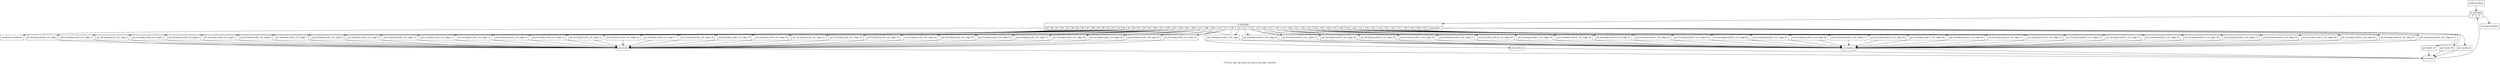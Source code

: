 digraph "CFG for 'get_cfa_from_loc_descr_for.cond' function" {
	label="CFG for 'get_cfa_from_loc_descr_for.cond' function";

	Node0xac15530 [shape=record,label="{newFuncRoot}"];
	Node0xac15530 -> Node0xac15620;
	Node0xac15580 [shape=record,label="{for.end.exitStub}"];
	Node0xac155d0 [shape=record,label="{sw.default.exitStub}"];
	Node0xac15620 [shape=record,label="{it_for.cond|{<s0>T|<s1>F}}"];
	Node0xac15620:s0 -> Node0xac15670;
	Node0xac15620:s1 -> Node0xac15580;
	Node0xac15670 [shape=record,label="{it_for.body|{<s0>def|<s1>80|<s2>81|<s3>82|<s4>83|<s5>84|<s6>85|<s7>86|<s8>87|<s9>88|<s10>89|<s11>90|<s12>91|<s13>92|<s14>93|<s15>94|<s16>95|<s17>96|<s18>97|<s19>98|<s20>99|<s21>100|<s22>101|<s23>102|<s24>103|<s25>104|<s26>105|<s27>106|<s28>107|<s29>108|<s30>109|<s31>110|<s32>111|<s33>144|<s34>112|<s35>113|<s36>114|<s37>115|<s38>116|<s39>117|<s40>118|<s41>119|<s42>120|<s43>121|<s44>122|<s45>123|<s46>124|<s47>125|<s48>126|<s49>127|<s50>128|<s51>129|<s52>130|<s53>131|<s54>132|<s55>133|<s56>134|<s57>135|<s58>136|<s59>137|<s60>138|<s61>139|<s62>140|<s63>141|<s64>truncated...}}"];
	Node0xac15670:s0 -> Node0xac155d0;
	Node0xac15670:s1 -> Node0xac16c00;
	Node0xac15670:s2 -> Node0xac16bb0;
	Node0xac15670:s3 -> Node0xac16b60;
	Node0xac15670:s4 -> Node0xac16b10;
	Node0xac15670:s5 -> Node0xac16ac0;
	Node0xac15670:s6 -> Node0xac16a70;
	Node0xac15670:s7 -> Node0xac16a20;
	Node0xac15670:s8 -> Node0xac169d0;
	Node0xac15670:s9 -> Node0xac16980;
	Node0xac15670:s10 -> Node0xac16930;
	Node0xac15670:s11 -> Node0xac168e0;
	Node0xac15670:s12 -> Node0xac16890;
	Node0xac15670:s13 -> Node0xac16840;
	Node0xac15670:s14 -> Node0xac167f0;
	Node0xac15670:s15 -> Node0xac167a0;
	Node0xac15670:s16 -> Node0xac16750;
	Node0xac15670:s17 -> Node0xac16700;
	Node0xac15670:s18 -> Node0xac166b0;
	Node0xac15670:s19 -> Node0xac16660;
	Node0xac15670:s20 -> Node0xac16610;
	Node0xac15670:s21 -> Node0xac165c0;
	Node0xac15670:s22 -> Node0xac16570;
	Node0xac15670:s23 -> Node0xac16520;
	Node0xac15670:s24 -> Node0xac164d0;
	Node0xac15670:s25 -> Node0xac16480;
	Node0xac15670:s26 -> Node0xac16430;
	Node0xac15670:s27 -> Node0xac163e0;
	Node0xac15670:s28 -> Node0xac16390;
	Node0xac15670:s29 -> Node0xac16340;
	Node0xac15670:s30 -> Node0xac162f0;
	Node0xac15670:s31 -> Node0xac162a0;
	Node0xac15670:s32 -> Node0xac16250;
	Node0xac15670:s33 -> Node0xac16200;
	Node0xac15670:s34 -> Node0xac16160;
	Node0xac15670:s35 -> Node0xac16110;
	Node0xac15670:s36 -> Node0xac160c0;
	Node0xac15670:s37 -> Node0xac16070;
	Node0xac15670:s38 -> Node0xac16020;
	Node0xac15670:s39 -> Node0xac15fd0;
	Node0xac15670:s40 -> Node0xac15f80;
	Node0xac15670:s41 -> Node0xac15f30;
	Node0xac15670:s42 -> Node0xac15ee0;
	Node0xac15670:s43 -> Node0xac15e90;
	Node0xac15670:s44 -> Node0xac15e40;
	Node0xac15670:s45 -> Node0xac15df0;
	Node0xac15670:s46 -> Node0xac15da0;
	Node0xac15670:s47 -> Node0xac15d50;
	Node0xac15670:s48 -> Node0xac15d00;
	Node0xac15670:s49 -> Node0xac15cb0;
	Node0xac15670:s50 -> Node0xac15c60;
	Node0xac15670:s51 -> Node0xac15c10;
	Node0xac15670:s52 -> Node0xac15bc0;
	Node0xac15670:s53 -> Node0xac15b70;
	Node0xac15670:s54 -> Node0xac15b20;
	Node0xac15670:s55 -> Node0xac15ad0;
	Node0xac15670:s56 -> Node0xac15a80;
	Node0xac15670:s57 -> Node0xac15a30;
	Node0xac15670:s58 -> Node0xac159e0;
	Node0xac15670:s59 -> Node0xac15990;
	Node0xac15670:s60 -> Node0xac15940;
	Node0xac15670:s61 -> Node0xac158f0;
	Node0xac15670:s62 -> Node0xac158a0;
	Node0xac15670:s63 -> Node0xac15850;
	Node0xac15670:s64 -> Node0xac15800;
	Node0xac15670:s64 -> Node0xac157b0;
	Node0xac15670:s64 -> Node0xac15760;
	Node0xac15670:s64 -> Node0xac15710;
	Node0xac15670:s64 -> Node0xac156c0;
	Node0xac156c0 [shape=record,label="{pd_sw.bb.22}"];
	Node0xac156c0 -> Node0xac16ca0;
	Node0xac15710 [shape=record,label="{pd_sw.bb.20}"];
	Node0xac15710 -> Node0xac16ca0;
	Node0xac15760 [shape=record,label="{pd_sw.bb.12}"];
	Node0xac15760 -> Node0xac16ca0;
	Node0xac157b0 [shape=record,label="{pd_for.body.sw.bb.4_crit_edge.62}"];
	Node0xac157b0 -> Node0xac161b0;
	Node0xac15800 [shape=record,label="{pd_for.body.sw.bb.4_crit_edge.61}"];
	Node0xac15800 -> Node0xac161b0;
	Node0xac15850 [shape=record,label="{pd_for.body.sw.bb.4_crit_edge.60}"];
	Node0xac15850 -> Node0xac161b0;
	Node0xac158a0 [shape=record,label="{pd_for.body.sw.bb.4_crit_edge.59}"];
	Node0xac158a0 -> Node0xac161b0;
	Node0xac158f0 [shape=record,label="{pd_for.body.sw.bb.4_crit_edge.58}"];
	Node0xac158f0 -> Node0xac161b0;
	Node0xac15940 [shape=record,label="{pd_for.body.sw.bb.4_crit_edge.57}"];
	Node0xac15940 -> Node0xac161b0;
	Node0xac15990 [shape=record,label="{pd_for.body.sw.bb.4_crit_edge.56}"];
	Node0xac15990 -> Node0xac161b0;
	Node0xac159e0 [shape=record,label="{pd_for.body.sw.bb.4_crit_edge.55}"];
	Node0xac159e0 -> Node0xac161b0;
	Node0xac15a30 [shape=record,label="{pd_for.body.sw.bb.4_crit_edge.54}"];
	Node0xac15a30 -> Node0xac161b0;
	Node0xac15a80 [shape=record,label="{pd_for.body.sw.bb.4_crit_edge.53}"];
	Node0xac15a80 -> Node0xac161b0;
	Node0xac15ad0 [shape=record,label="{pd_for.body.sw.bb.4_crit_edge.52}"];
	Node0xac15ad0 -> Node0xac161b0;
	Node0xac15b20 [shape=record,label="{pd_for.body.sw.bb.4_crit_edge.51}"];
	Node0xac15b20 -> Node0xac161b0;
	Node0xac15b70 [shape=record,label="{pd_for.body.sw.bb.4_crit_edge.50}"];
	Node0xac15b70 -> Node0xac161b0;
	Node0xac15bc0 [shape=record,label="{pd_for.body.sw.bb.4_crit_edge.49}"];
	Node0xac15bc0 -> Node0xac161b0;
	Node0xac15c10 [shape=record,label="{pd_for.body.sw.bb.4_crit_edge.48}"];
	Node0xac15c10 -> Node0xac161b0;
	Node0xac15c60 [shape=record,label="{pd_for.body.sw.bb.4_crit_edge.47}"];
	Node0xac15c60 -> Node0xac161b0;
	Node0xac15cb0 [shape=record,label="{pd_for.body.sw.bb.4_crit_edge.46}"];
	Node0xac15cb0 -> Node0xac161b0;
	Node0xac15d00 [shape=record,label="{pd_for.body.sw.bb.4_crit_edge.45}"];
	Node0xac15d00 -> Node0xac161b0;
	Node0xac15d50 [shape=record,label="{pd_for.body.sw.bb.4_crit_edge.44}"];
	Node0xac15d50 -> Node0xac161b0;
	Node0xac15da0 [shape=record,label="{pd_for.body.sw.bb.4_crit_edge.43}"];
	Node0xac15da0 -> Node0xac161b0;
	Node0xac15df0 [shape=record,label="{pd_for.body.sw.bb.4_crit_edge.42}"];
	Node0xac15df0 -> Node0xac161b0;
	Node0xac15e40 [shape=record,label="{pd_for.body.sw.bb.4_crit_edge.41}"];
	Node0xac15e40 -> Node0xac161b0;
	Node0xac15e90 [shape=record,label="{pd_for.body.sw.bb.4_crit_edge.40}"];
	Node0xac15e90 -> Node0xac161b0;
	Node0xac15ee0 [shape=record,label="{pd_for.body.sw.bb.4_crit_edge.39}"];
	Node0xac15ee0 -> Node0xac161b0;
	Node0xac15f30 [shape=record,label="{pd_for.body.sw.bb.4_crit_edge.38}"];
	Node0xac15f30 -> Node0xac161b0;
	Node0xac15f80 [shape=record,label="{pd_for.body.sw.bb.4_crit_edge.37}"];
	Node0xac15f80 -> Node0xac161b0;
	Node0xac15fd0 [shape=record,label="{pd_for.body.sw.bb.4_crit_edge.36}"];
	Node0xac15fd0 -> Node0xac161b0;
	Node0xac16020 [shape=record,label="{pd_for.body.sw.bb.4_crit_edge.35}"];
	Node0xac16020 -> Node0xac161b0;
	Node0xac16070 [shape=record,label="{pd_for.body.sw.bb.4_crit_edge.34}"];
	Node0xac16070 -> Node0xac161b0;
	Node0xac160c0 [shape=record,label="{pd_for.body.sw.bb.4_crit_edge.33}"];
	Node0xac160c0 -> Node0xac161b0;
	Node0xac16110 [shape=record,label="{pd_for.body.sw.bb.4_crit_edge.32}"];
	Node0xac16110 -> Node0xac161b0;
	Node0xac16160 [shape=record,label="{pd_for.body.sw.bb.4_crit_edge}"];
	Node0xac16160 -> Node0xac161b0;
	Node0xac161b0 [shape=record,label="{pd_sw.bb.4}"];
	Node0xac161b0 -> Node0xac16ca0;
	Node0xac16200 [shape=record,label="{pd_sw.bb.2}"];
	Node0xac16200 -> Node0xac16ca0;
	Node0xac16250 [shape=record,label="{pd_for.body.sw.bb_crit_edge.31}"];
	Node0xac16250 -> Node0xac16c50;
	Node0xac162a0 [shape=record,label="{pd_for.body.sw.bb_crit_edge.30}"];
	Node0xac162a0 -> Node0xac16c50;
	Node0xac162f0 [shape=record,label="{pd_for.body.sw.bb_crit_edge.29}"];
	Node0xac162f0 -> Node0xac16c50;
	Node0xac16340 [shape=record,label="{pd_for.body.sw.bb_crit_edge.28}"];
	Node0xac16340 -> Node0xac16c50;
	Node0xac16390 [shape=record,label="{pd_for.body.sw.bb_crit_edge.27}"];
	Node0xac16390 -> Node0xac16c50;
	Node0xac163e0 [shape=record,label="{pd_for.body.sw.bb_crit_edge.26}"];
	Node0xac163e0 -> Node0xac16c50;
	Node0xac16430 [shape=record,label="{pd_for.body.sw.bb_crit_edge.25}"];
	Node0xac16430 -> Node0xac16c50;
	Node0xac16480 [shape=record,label="{pd_for.body.sw.bb_crit_edge.24}"];
	Node0xac16480 -> Node0xac16c50;
	Node0xac164d0 [shape=record,label="{pd_for.body.sw.bb_crit_edge.23}"];
	Node0xac164d0 -> Node0xac16c50;
	Node0xac16520 [shape=record,label="{pd_for.body.sw.bb_crit_edge.22}"];
	Node0xac16520 -> Node0xac16c50;
	Node0xac16570 [shape=record,label="{pd_for.body.sw.bb_crit_edge.21}"];
	Node0xac16570 -> Node0xac16c50;
	Node0xac165c0 [shape=record,label="{pd_for.body.sw.bb_crit_edge.20}"];
	Node0xac165c0 -> Node0xac16c50;
	Node0xac16610 [shape=record,label="{pd_for.body.sw.bb_crit_edge.19}"];
	Node0xac16610 -> Node0xac16c50;
	Node0xac16660 [shape=record,label="{pd_for.body.sw.bb_crit_edge.18}"];
	Node0xac16660 -> Node0xac16c50;
	Node0xac166b0 [shape=record,label="{pd_for.body.sw.bb_crit_edge.17}"];
	Node0xac166b0 -> Node0xac16c50;
	Node0xac16700 [shape=record,label="{pd_for.body.sw.bb_crit_edge.16}"];
	Node0xac16700 -> Node0xac16c50;
	Node0xac16750 [shape=record,label="{pd_for.body.sw.bb_crit_edge.15}"];
	Node0xac16750 -> Node0xac16c50;
	Node0xac167a0 [shape=record,label="{pd_for.body.sw.bb_crit_edge.14}"];
	Node0xac167a0 -> Node0xac16c50;
	Node0xac167f0 [shape=record,label="{pd_for.body.sw.bb_crit_edge.13}"];
	Node0xac167f0 -> Node0xac16c50;
	Node0xac16840 [shape=record,label="{pd_for.body.sw.bb_crit_edge.12}"];
	Node0xac16840 -> Node0xac16c50;
	Node0xac16890 [shape=record,label="{pd_for.body.sw.bb_crit_edge.11}"];
	Node0xac16890 -> Node0xac16c50;
	Node0xac168e0 [shape=record,label="{pd_for.body.sw.bb_crit_edge.10}"];
	Node0xac168e0 -> Node0xac16c50;
	Node0xac16930 [shape=record,label="{pd_for.body.sw.bb_crit_edge.9}"];
	Node0xac16930 -> Node0xac16c50;
	Node0xac16980 [shape=record,label="{pd_for.body.sw.bb_crit_edge.8}"];
	Node0xac16980 -> Node0xac16c50;
	Node0xac169d0 [shape=record,label="{pd_for.body.sw.bb_crit_edge.7}"];
	Node0xac169d0 -> Node0xac16c50;
	Node0xac16a20 [shape=record,label="{pd_for.body.sw.bb_crit_edge.6}"];
	Node0xac16a20 -> Node0xac16c50;
	Node0xac16a70 [shape=record,label="{pd_for.body.sw.bb_crit_edge.5}"];
	Node0xac16a70 -> Node0xac16c50;
	Node0xac16ac0 [shape=record,label="{pd_for.body.sw.bb_crit_edge.4}"];
	Node0xac16ac0 -> Node0xac16c50;
	Node0xac16b10 [shape=record,label="{pd_for.body.sw.bb_crit_edge.3}"];
	Node0xac16b10 -> Node0xac16c50;
	Node0xac16b60 [shape=record,label="{pd_for.body.sw.bb_crit_edge.2}"];
	Node0xac16b60 -> Node0xac16c50;
	Node0xac16bb0 [shape=record,label="{pd_for.body.sw.bb_crit_edge.1}"];
	Node0xac16bb0 -> Node0xac16c50;
	Node0xac16c00 [shape=record,label="{pd_for.body.sw.bb_crit_edge}"];
	Node0xac16c00 -> Node0xac16c50;
	Node0xac16c50 [shape=record,label="{pd_sw.bb}"];
	Node0xac16c50 -> Node0xac16ca0;
	Node0xac16ca0 [shape=record,label="{it_for.inc}"];
	Node0xac16ca0 -> Node0xac15620;
}

